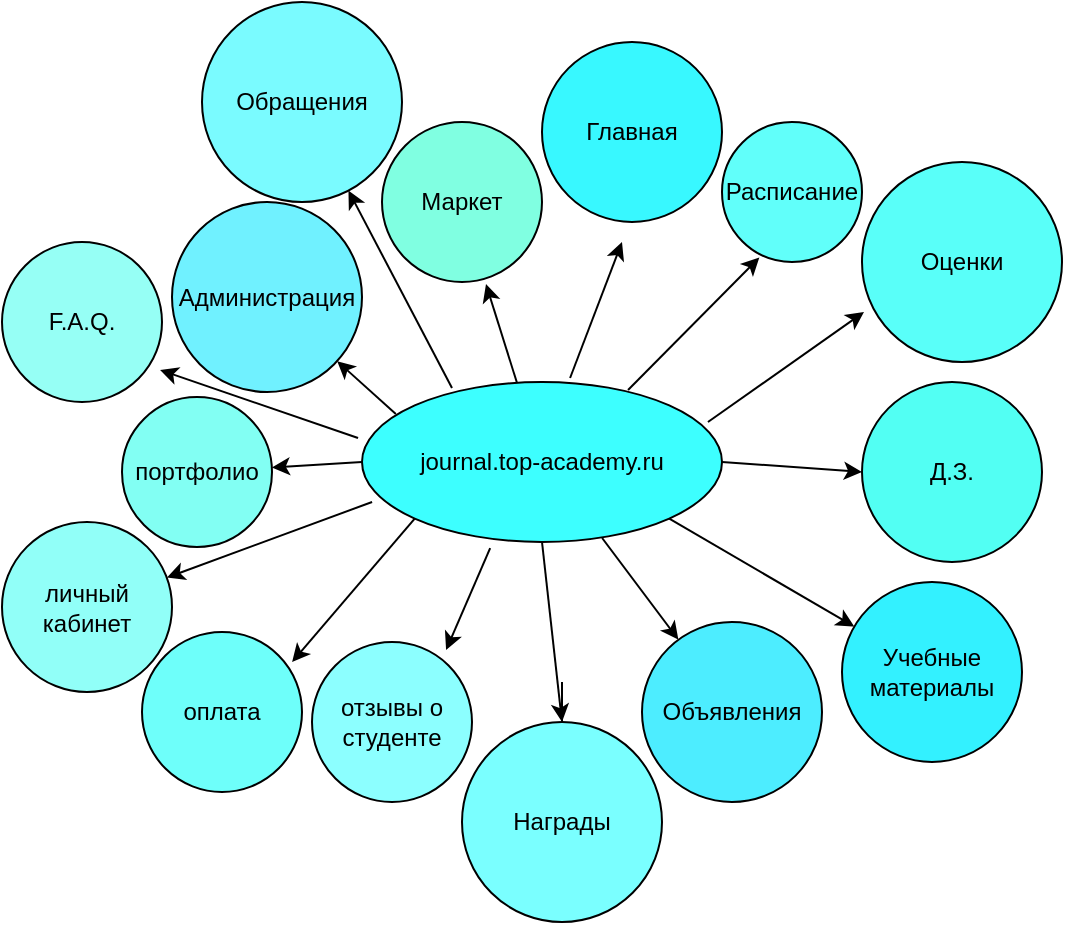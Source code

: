 <mxfile version="21.3.4" type="device" pages="3">
  <diagram id="C5RBs43oDa-KdzZeNtuy" name="Page-1">
    <mxGraphModel dx="1173" dy="603" grid="1" gridSize="10" guides="1" tooltips="1" connect="1" arrows="1" fold="1" page="1" pageScale="1" pageWidth="827" pageHeight="1169" math="0" shadow="0">
      <root>
        <mxCell id="WIyWlLk6GJQsqaUBKTNV-0" />
        <mxCell id="WIyWlLk6GJQsqaUBKTNV-1" parent="WIyWlLk6GJQsqaUBKTNV-0" />
        <mxCell id="Yw2toYrfFNiSAvfRJUzH-0" value="journal.top-academy.ru" style="ellipse;whiteSpace=wrap;html=1;fillColor=#3DFFFF;" parent="WIyWlLk6GJQsqaUBKTNV-1" vertex="1">
          <mxGeometry x="340" y="200" width="180" height="80" as="geometry" />
        </mxCell>
        <mxCell id="Yw2toYrfFNiSAvfRJUzH-1" value="" style="endArrow=classic;html=1;rounded=0;exitX=0.578;exitY=-0.025;exitDx=0;exitDy=0;exitPerimeter=0;" parent="WIyWlLk6GJQsqaUBKTNV-1" source="Yw2toYrfFNiSAvfRJUzH-0" edge="1">
          <mxGeometry width="50" height="50" relative="1" as="geometry">
            <mxPoint x="390" y="310" as="sourcePoint" />
            <mxPoint x="470" y="130" as="targetPoint" />
          </mxGeometry>
        </mxCell>
        <mxCell id="Yw2toYrfFNiSAvfRJUzH-2" value="&lt;font style=&quot;vertical-align: inherit;&quot;&gt;&lt;font style=&quot;vertical-align: inherit;&quot;&gt;Главная&lt;/font&gt;&lt;/font&gt;" style="ellipse;whiteSpace=wrap;html=1;aspect=fixed;fillColor=#38F8FF;" parent="WIyWlLk6GJQsqaUBKTNV-1" vertex="1">
          <mxGeometry x="430" y="30" width="90" height="90" as="geometry" />
        </mxCell>
        <mxCell id="Yw2toYrfFNiSAvfRJUzH-3" value="" style="endArrow=classic;html=1;rounded=0;exitX=0.739;exitY=0.05;exitDx=0;exitDy=0;exitPerimeter=0;entryX=0.267;entryY=0.967;entryDx=0;entryDy=0;entryPerimeter=0;" parent="WIyWlLk6GJQsqaUBKTNV-1" source="Yw2toYrfFNiSAvfRJUzH-0" target="Yw2toYrfFNiSAvfRJUzH-4" edge="1">
          <mxGeometry width="50" height="50" relative="1" as="geometry">
            <mxPoint x="390" y="310" as="sourcePoint" />
            <mxPoint x="510" y="170" as="targetPoint" />
          </mxGeometry>
        </mxCell>
        <mxCell id="Yw2toYrfFNiSAvfRJUzH-4" value="&lt;font style=&quot;vertical-align: inherit;&quot;&gt;&lt;font style=&quot;vertical-align: inherit;&quot;&gt;Расписание&lt;/font&gt;&lt;/font&gt;" style="ellipse;whiteSpace=wrap;html=1;aspect=fixed;fillColor=#61FFFA;" parent="WIyWlLk6GJQsqaUBKTNV-1" vertex="1">
          <mxGeometry x="520" y="70" width="70" height="70" as="geometry" />
        </mxCell>
        <mxCell id="Yw2toYrfFNiSAvfRJUzH-5" value="" style="endArrow=classic;html=1;rounded=0;exitX=0.961;exitY=0.25;exitDx=0;exitDy=0;exitPerimeter=0;entryX=0.01;entryY=0.75;entryDx=0;entryDy=0;entryPerimeter=0;" parent="WIyWlLk6GJQsqaUBKTNV-1" source="Yw2toYrfFNiSAvfRJUzH-0" edge="1" target="Yw2toYrfFNiSAvfRJUzH-6">
          <mxGeometry width="50" height="50" relative="1" as="geometry">
            <mxPoint x="520" y="210" as="sourcePoint" />
            <mxPoint x="570" y="180" as="targetPoint" />
          </mxGeometry>
        </mxCell>
        <mxCell id="Yw2toYrfFNiSAvfRJUzH-6" value="&lt;font style=&quot;vertical-align: inherit;&quot;&gt;&lt;font style=&quot;vertical-align: inherit;&quot;&gt;Оценки&lt;/font&gt;&lt;/font&gt;" style="ellipse;whiteSpace=wrap;html=1;aspect=fixed;fillColor=#59FFF9;" parent="WIyWlLk6GJQsqaUBKTNV-1" vertex="1">
          <mxGeometry x="590" y="90" width="100" height="100" as="geometry" />
        </mxCell>
        <mxCell id="Yw2toYrfFNiSAvfRJUzH-7" value="" style="endArrow=classic;html=1;rounded=0;exitX=1;exitY=0.5;exitDx=0;exitDy=0;entryX=0;entryY=0.5;entryDx=0;entryDy=0;" parent="WIyWlLk6GJQsqaUBKTNV-1" source="Yw2toYrfFNiSAvfRJUzH-0" target="Yw2toYrfFNiSAvfRJUzH-8" edge="1">
          <mxGeometry width="50" height="50" relative="1" as="geometry">
            <mxPoint x="390" y="310" as="sourcePoint" />
            <mxPoint x="580" y="270" as="targetPoint" />
          </mxGeometry>
        </mxCell>
        <mxCell id="Yw2toYrfFNiSAvfRJUzH-8" value="&lt;font style=&quot;vertical-align: inherit;&quot;&gt;&lt;font style=&quot;vertical-align: inherit;&quot;&gt;Д.З.&lt;/font&gt;&lt;/font&gt;" style="ellipse;whiteSpace=wrap;html=1;aspect=fixed;fillColor=#52FFF3;" parent="WIyWlLk6GJQsqaUBKTNV-1" vertex="1">
          <mxGeometry x="590" y="200" width="90" height="90" as="geometry" />
        </mxCell>
        <mxCell id="Yw2toYrfFNiSAvfRJUzH-9" value="" style="endArrow=classic;html=1;rounded=0;exitX=1;exitY=1;exitDx=0;exitDy=0;" parent="WIyWlLk6GJQsqaUBKTNV-1" source="Yw2toYrfFNiSAvfRJUzH-0" target="Yw2toYrfFNiSAvfRJUzH-10" edge="1">
          <mxGeometry width="50" height="50" relative="1" as="geometry">
            <mxPoint x="390" y="310" as="sourcePoint" />
            <mxPoint x="530" y="320" as="targetPoint" />
          </mxGeometry>
        </mxCell>
        <mxCell id="Yw2toYrfFNiSAvfRJUzH-10" value="&lt;font style=&quot;vertical-align: inherit;&quot;&gt;&lt;font style=&quot;vertical-align: inherit;&quot;&gt;Учебные материалы&lt;/font&gt;&lt;/font&gt;" style="ellipse;whiteSpace=wrap;html=1;aspect=fixed;fillColor=#33F1FF;" parent="WIyWlLk6GJQsqaUBKTNV-1" vertex="1">
          <mxGeometry x="580" y="300" width="90" height="90" as="geometry" />
        </mxCell>
        <mxCell id="Yw2toYrfFNiSAvfRJUzH-11" value="" style="endArrow=classic;html=1;rounded=0;exitX=0.667;exitY=0.975;exitDx=0;exitDy=0;exitPerimeter=0;" parent="WIyWlLk6GJQsqaUBKTNV-1" source="Yw2toYrfFNiSAvfRJUzH-0" target="Yw2toYrfFNiSAvfRJUzH-12" edge="1">
          <mxGeometry width="50" height="50" relative="1" as="geometry">
            <mxPoint x="470" y="290" as="sourcePoint" />
            <mxPoint x="448" y="330" as="targetPoint" />
          </mxGeometry>
        </mxCell>
        <mxCell id="Yw2toYrfFNiSAvfRJUzH-12" value="&lt;font style=&quot;vertical-align: inherit;&quot;&gt;&lt;font style=&quot;vertical-align: inherit;&quot;&gt;&lt;font style=&quot;vertical-align: inherit;&quot;&gt;&lt;font style=&quot;vertical-align: inherit;&quot;&gt;Объявления&lt;/font&gt;&lt;/font&gt;&lt;/font&gt;&lt;/font&gt;" style="ellipse;whiteSpace=wrap;html=1;aspect=fixed;fillColor=#4DEDFF;" parent="WIyWlLk6GJQsqaUBKTNV-1" vertex="1">
          <mxGeometry x="480" y="320" width="90" height="90" as="geometry" />
        </mxCell>
        <mxCell id="kXQHGPTpvfMLTQCO70Yj-6" style="edgeStyle=orthogonalEdgeStyle;rounded=0;orthogonalLoop=1;jettySize=auto;html=1;" parent="WIyWlLk6GJQsqaUBKTNV-1" source="Yw2toYrfFNiSAvfRJUzH-14" edge="1">
          <mxGeometry relative="1" as="geometry">
            <mxPoint x="440" y="395" as="targetPoint" />
          </mxGeometry>
        </mxCell>
        <mxCell id="Yw2toYrfFNiSAvfRJUzH-14" value="&lt;font style=&quot;vertical-align: inherit;&quot;&gt;&lt;font style=&quot;vertical-align: inherit;&quot;&gt;Награды&lt;/font&gt;&lt;/font&gt;" style="ellipse;whiteSpace=wrap;html=1;aspect=fixed;fillColor=#7AFFFF;" parent="WIyWlLk6GJQsqaUBKTNV-1" vertex="1">
          <mxGeometry x="390" y="370" width="100" height="100" as="geometry" />
        </mxCell>
        <mxCell id="Yw2toYrfFNiSAvfRJUzH-15" value="" style="endArrow=classic;html=1;rounded=0;exitX=0.356;exitY=1.038;exitDx=0;exitDy=0;exitPerimeter=0;entryX=0.838;entryY=0.05;entryDx=0;entryDy=0;entryPerimeter=0;" parent="WIyWlLk6GJQsqaUBKTNV-1" source="Yw2toYrfFNiSAvfRJUzH-0" target="Yw2toYrfFNiSAvfRJUzH-16" edge="1">
          <mxGeometry width="50" height="50" relative="1" as="geometry">
            <mxPoint x="390" y="310" as="sourcePoint" />
            <mxPoint x="320" y="280" as="targetPoint" />
          </mxGeometry>
        </mxCell>
        <mxCell id="Yw2toYrfFNiSAvfRJUzH-16" value="&lt;font style=&quot;vertical-align: inherit;&quot;&gt;&lt;font style=&quot;vertical-align: inherit;&quot;&gt;отзывы о&lt;br&gt;студенте&lt;br&gt;&lt;/font&gt;&lt;/font&gt;" style="ellipse;whiteSpace=wrap;html=1;aspect=fixed;fillColor=#8CFFFF;" parent="WIyWlLk6GJQsqaUBKTNV-1" vertex="1">
          <mxGeometry x="315" y="330" width="80" height="80" as="geometry" />
        </mxCell>
        <mxCell id="Yw2toYrfFNiSAvfRJUzH-17" value="" style="endArrow=classic;html=1;rounded=0;exitX=0;exitY=1;exitDx=0;exitDy=0;entryX=0.938;entryY=0.188;entryDx=0;entryDy=0;entryPerimeter=0;" parent="WIyWlLk6GJQsqaUBKTNV-1" source="Yw2toYrfFNiSAvfRJUzH-0" target="Yw2toYrfFNiSAvfRJUzH-18" edge="1">
          <mxGeometry width="50" height="50" relative="1" as="geometry">
            <mxPoint x="390" y="300" as="sourcePoint" />
            <mxPoint x="300" y="310" as="targetPoint" />
          </mxGeometry>
        </mxCell>
        <mxCell id="Yw2toYrfFNiSAvfRJUzH-18" value="&lt;font style=&quot;vertical-align: inherit;&quot;&gt;&lt;font style=&quot;vertical-align: inherit;&quot;&gt;оплата&lt;/font&gt;&lt;/font&gt;" style="ellipse;whiteSpace=wrap;html=1;aspect=fixed;fillColor=#6EFFFA;" parent="WIyWlLk6GJQsqaUBKTNV-1" vertex="1">
          <mxGeometry x="230" y="325" width="80" height="80" as="geometry" />
        </mxCell>
        <mxCell id="Yw2toYrfFNiSAvfRJUzH-19" value="" style="endArrow=classic;html=1;rounded=0;exitX=0.028;exitY=0.75;exitDx=0;exitDy=0;exitPerimeter=0;" parent="WIyWlLk6GJQsqaUBKTNV-1" source="Yw2toYrfFNiSAvfRJUzH-0" edge="1" target="Yw2toYrfFNiSAvfRJUzH-20">
          <mxGeometry width="50" height="50" relative="1" as="geometry">
            <mxPoint x="340" y="250" as="sourcePoint" />
            <mxPoint x="300" y="270" as="targetPoint" />
          </mxGeometry>
        </mxCell>
        <mxCell id="Yw2toYrfFNiSAvfRJUzH-20" value="&lt;font style=&quot;vertical-align: inherit;&quot;&gt;&lt;font style=&quot;vertical-align: inherit;&quot;&gt;личный&lt;br&gt;кабинет&lt;br&gt;&lt;/font&gt;&lt;/font&gt;" style="ellipse;whiteSpace=wrap;html=1;aspect=fixed;fillColor=#91FFF8;" parent="WIyWlLk6GJQsqaUBKTNV-1" vertex="1">
          <mxGeometry x="160" y="270" width="85" height="85" as="geometry" />
        </mxCell>
        <mxCell id="Yw2toYrfFNiSAvfRJUzH-24" value="портфолио" style="ellipse;whiteSpace=wrap;html=1;aspect=fixed;fillColor=#82FFF3;" parent="WIyWlLk6GJQsqaUBKTNV-1" vertex="1">
          <mxGeometry x="220" y="207.5" width="75" height="75" as="geometry" />
        </mxCell>
        <mxCell id="kXQHGPTpvfMLTQCO70Yj-3" value="" style="endArrow=classic;html=1;rounded=0;exitX=0;exitY=0.5;exitDx=0;exitDy=0;" parent="WIyWlLk6GJQsqaUBKTNV-1" source="Yw2toYrfFNiSAvfRJUzH-0" target="Yw2toYrfFNiSAvfRJUzH-24" edge="1">
          <mxGeometry width="50" height="50" relative="1" as="geometry">
            <mxPoint x="390" y="260" as="sourcePoint" />
            <mxPoint x="440" y="210" as="targetPoint" />
          </mxGeometry>
        </mxCell>
        <mxCell id="kXQHGPTpvfMLTQCO70Yj-4" value="" style="endArrow=classic;html=1;rounded=0;entryX=0.5;entryY=0;entryDx=0;entryDy=0;exitX=0.5;exitY=1;exitDx=0;exitDy=0;" parent="WIyWlLk6GJQsqaUBKTNV-1" source="Yw2toYrfFNiSAvfRJUzH-0" target="Yw2toYrfFNiSAvfRJUzH-14" edge="1">
          <mxGeometry width="50" height="50" relative="1" as="geometry">
            <mxPoint x="390" y="260" as="sourcePoint" />
            <mxPoint x="440" y="210" as="targetPoint" />
          </mxGeometry>
        </mxCell>
        <mxCell id="xpMxxsyGBsF9Iaa3IR8L-0" value="" style="endArrow=classic;html=1;rounded=0;exitX=-0.011;exitY=0.35;exitDx=0;exitDy=0;exitPerimeter=0;entryX=0.988;entryY=0.8;entryDx=0;entryDy=0;entryPerimeter=0;" edge="1" parent="WIyWlLk6GJQsqaUBKTNV-1" source="Yw2toYrfFNiSAvfRJUzH-0" target="xpMxxsyGBsF9Iaa3IR8L-1">
          <mxGeometry width="50" height="50" relative="1" as="geometry">
            <mxPoint x="390" y="260" as="sourcePoint" />
            <mxPoint x="250" y="150" as="targetPoint" />
          </mxGeometry>
        </mxCell>
        <mxCell id="xpMxxsyGBsF9Iaa3IR8L-1" value="F.A.Q." style="ellipse;whiteSpace=wrap;html=1;aspect=fixed;fillColor=#96FFF5;" vertex="1" parent="WIyWlLk6GJQsqaUBKTNV-1">
          <mxGeometry x="160" y="130" width="80" height="80" as="geometry" />
        </mxCell>
        <mxCell id="xpMxxsyGBsF9Iaa3IR8L-2" style="edgeStyle=orthogonalEdgeStyle;rounded=0;orthogonalLoop=1;jettySize=auto;html=1;exitX=0.5;exitY=1;exitDx=0;exitDy=0;" edge="1" parent="WIyWlLk6GJQsqaUBKTNV-1" source="Yw2toYrfFNiSAvfRJUzH-24" target="Yw2toYrfFNiSAvfRJUzH-24">
          <mxGeometry relative="1" as="geometry" />
        </mxCell>
        <mxCell id="xpMxxsyGBsF9Iaa3IR8L-3" value="" style="endArrow=classic;html=1;rounded=0;exitX=0.094;exitY=0.2;exitDx=0;exitDy=0;exitPerimeter=0;" edge="1" parent="WIyWlLk6GJQsqaUBKTNV-1" source="Yw2toYrfFNiSAvfRJUzH-0" target="xpMxxsyGBsF9Iaa3IR8L-4">
          <mxGeometry width="50" height="50" relative="1" as="geometry">
            <mxPoint x="390" y="260" as="sourcePoint" />
            <mxPoint x="270" y="110" as="targetPoint" />
          </mxGeometry>
        </mxCell>
        <mxCell id="xpMxxsyGBsF9Iaa3IR8L-4" value="Администрация" style="ellipse;whiteSpace=wrap;html=1;aspect=fixed;fillColor=#70F1FF;" vertex="1" parent="WIyWlLk6GJQsqaUBKTNV-1">
          <mxGeometry x="245" y="110" width="95" height="95" as="geometry" />
        </mxCell>
        <mxCell id="xpMxxsyGBsF9Iaa3IR8L-5" value="" style="endArrow=classic;html=1;rounded=0;exitX=0.25;exitY=0.038;exitDx=0;exitDy=0;exitPerimeter=0;" edge="1" parent="WIyWlLk6GJQsqaUBKTNV-1" source="Yw2toYrfFNiSAvfRJUzH-0" target="xpMxxsyGBsF9Iaa3IR8L-6">
          <mxGeometry width="50" height="50" relative="1" as="geometry">
            <mxPoint x="390" y="260" as="sourcePoint" />
            <mxPoint x="320" y="110" as="targetPoint" />
          </mxGeometry>
        </mxCell>
        <mxCell id="xpMxxsyGBsF9Iaa3IR8L-6" value="Обращения" style="ellipse;whiteSpace=wrap;html=1;aspect=fixed;fillColor=#7AFBFF;" vertex="1" parent="WIyWlLk6GJQsqaUBKTNV-1">
          <mxGeometry x="260" y="10" width="100" height="100" as="geometry" />
        </mxCell>
        <mxCell id="xpMxxsyGBsF9Iaa3IR8L-8" value="Маркет" style="ellipse;whiteSpace=wrap;html=1;aspect=fixed;fillColor=#80FFE1;" vertex="1" parent="WIyWlLk6GJQsqaUBKTNV-1">
          <mxGeometry x="350" y="70" width="80" height="80" as="geometry" />
        </mxCell>
        <mxCell id="xpMxxsyGBsF9Iaa3IR8L-9" value="" style="endArrow=classic;html=1;rounded=0;entryX=0.65;entryY=1.013;entryDx=0;entryDy=0;entryPerimeter=0;" edge="1" parent="WIyWlLk6GJQsqaUBKTNV-1" source="Yw2toYrfFNiSAvfRJUzH-0" target="xpMxxsyGBsF9Iaa3IR8L-8">
          <mxGeometry width="50" height="50" relative="1" as="geometry">
            <mxPoint x="390" y="240" as="sourcePoint" />
            <mxPoint x="440" y="190" as="targetPoint" />
          </mxGeometry>
        </mxCell>
      </root>
    </mxGraphModel>
  </diagram>
  <diagram id="NQSxWuvOtB0opVOxb8QA" name="Страница 2">
    <mxGraphModel dx="868" dy="450" grid="1" gridSize="10" guides="1" tooltips="1" connect="1" arrows="1" fold="1" page="1" pageScale="1" pageWidth="827" pageHeight="1169" math="0" shadow="0">
      <root>
        <mxCell id="0" />
        <mxCell id="1" parent="0" />
      </root>
    </mxGraphModel>
  </diagram>
  <diagram id="6O7UzXCDUTEq9sxU66og" name="Страница 3">
    <mxGraphModel dx="880" dy="452" grid="1" gridSize="10" guides="1" tooltips="1" connect="1" arrows="1" fold="1" page="1" pageScale="1" pageWidth="827" pageHeight="1169" math="0" shadow="0">
      <root>
        <mxCell id="0" />
        <mxCell id="1" parent="0" />
      </root>
    </mxGraphModel>
  </diagram>
</mxfile>
